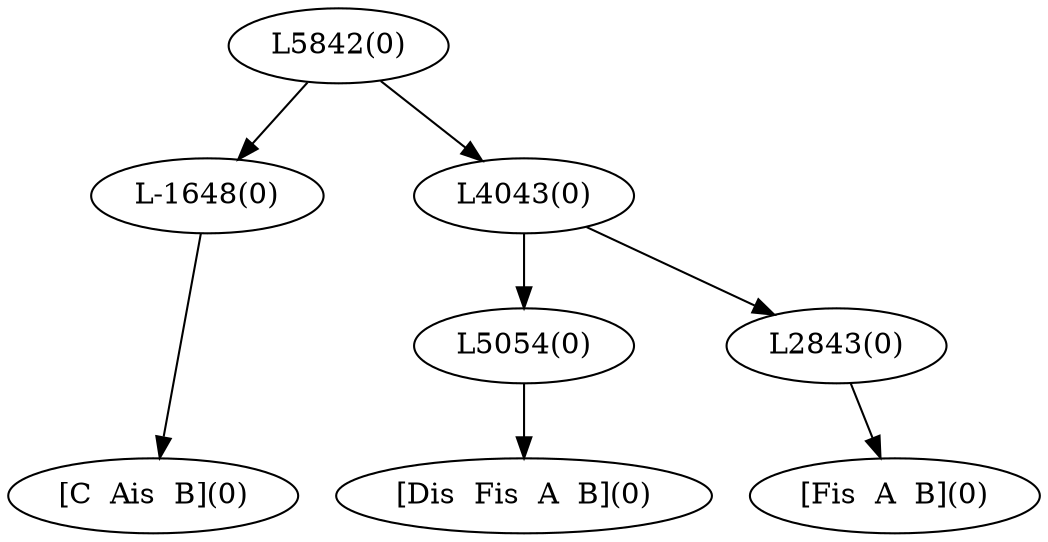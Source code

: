 digraph sample{
"L-1648(0)"->"[C  Ais  B](0)"
"L5054(0)"->"[Dis  Fis  A  B](0)"
"L2843(0)"->"[Fis  A  B](0)"
"L4043(0)"->"L5054(0)"
"L4043(0)"->"L2843(0)"
"L5842(0)"->"L-1648(0)"
"L5842(0)"->"L4043(0)"
{rank = min; "L5842(0)"}
{rank = same; "L-1648(0)"; "L4043(0)";}
{rank = same; "L5054(0)"; "L2843(0)";}
{rank = max; "[C  Ais  B](0)"; "[Dis  Fis  A  B](0)"; "[Fis  A  B](0)";}
}
